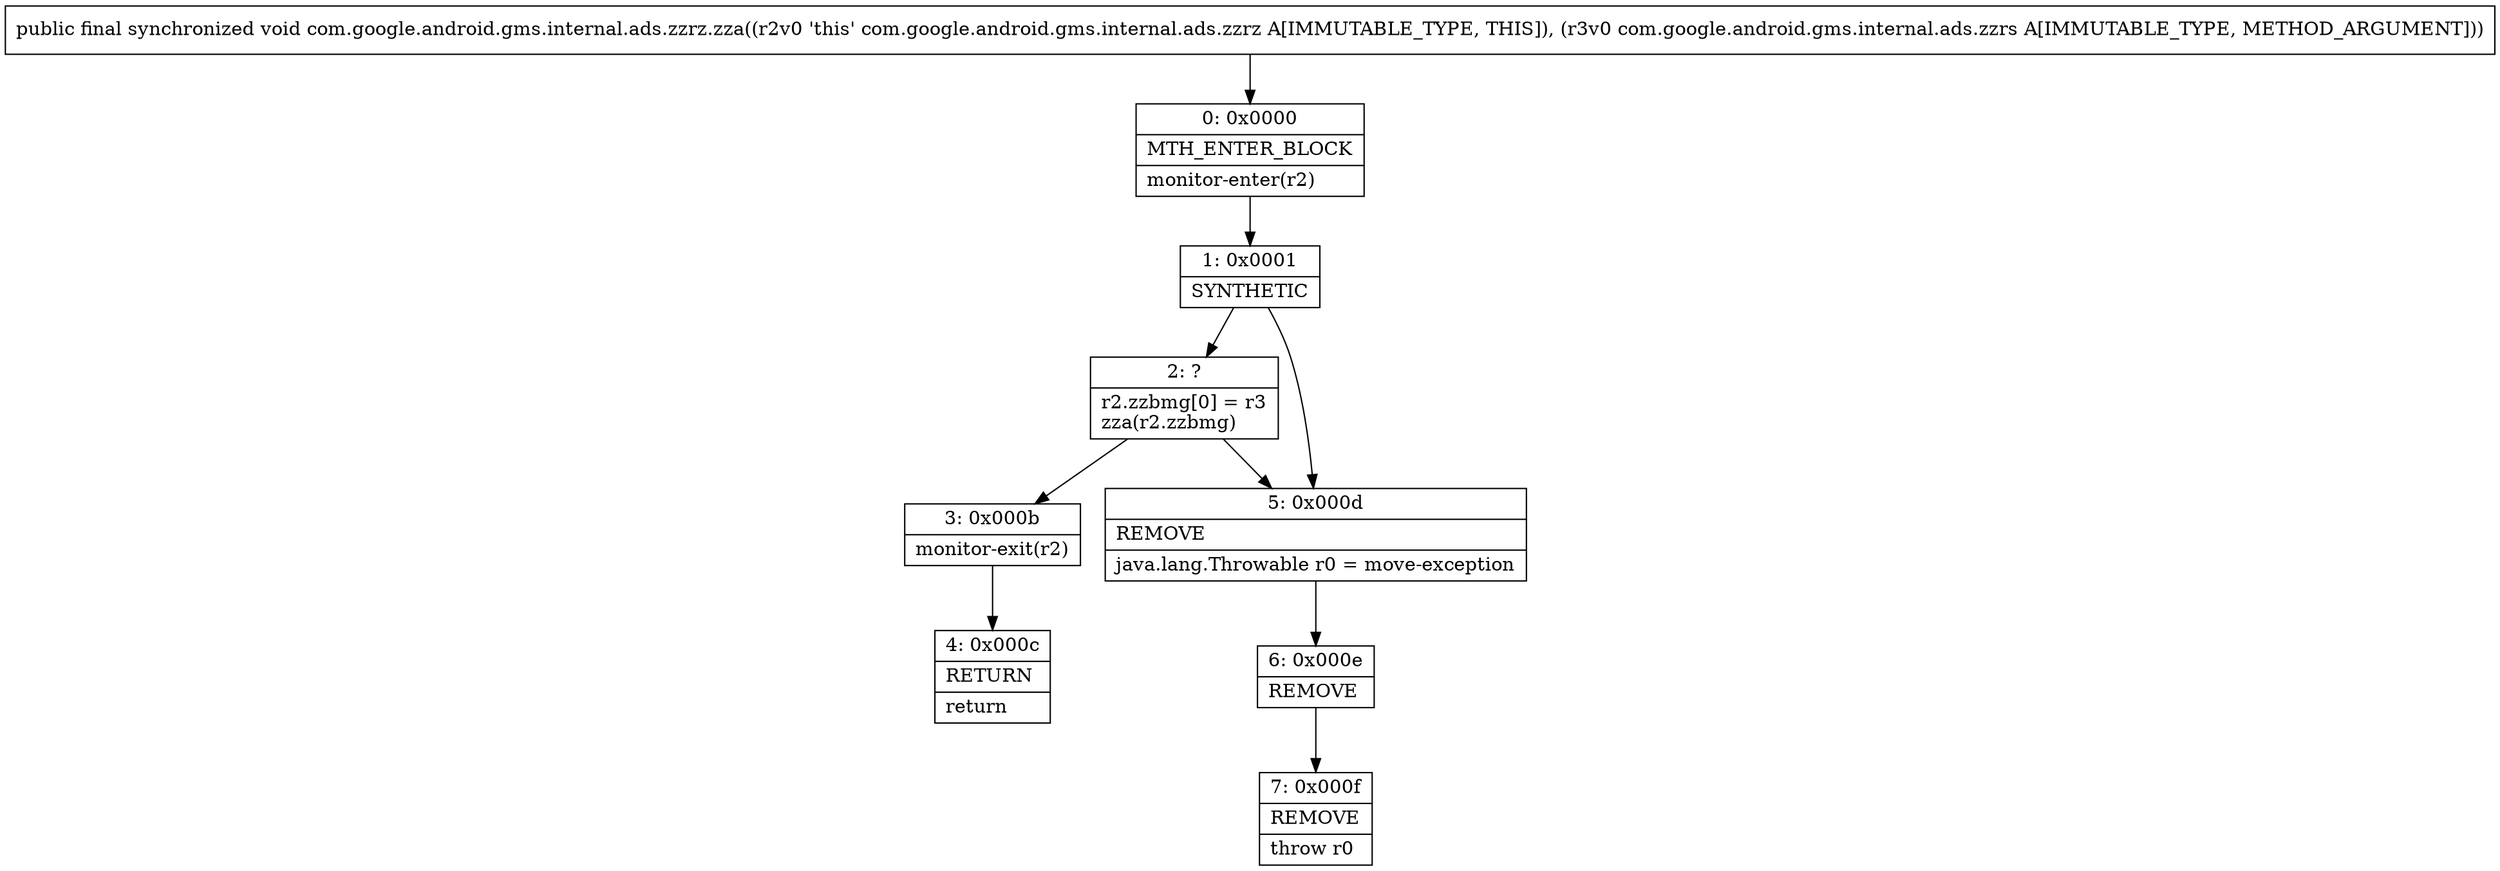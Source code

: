 digraph "CFG forcom.google.android.gms.internal.ads.zzrz.zza(Lcom\/google\/android\/gms\/internal\/ads\/zzrs;)V" {
Node_0 [shape=record,label="{0\:\ 0x0000|MTH_ENTER_BLOCK\l|monitor\-enter(r2)\l}"];
Node_1 [shape=record,label="{1\:\ 0x0001|SYNTHETIC\l}"];
Node_2 [shape=record,label="{2\:\ ?|r2.zzbmg[0] = r3\lzza(r2.zzbmg)\l}"];
Node_3 [shape=record,label="{3\:\ 0x000b|monitor\-exit(r2)\l}"];
Node_4 [shape=record,label="{4\:\ 0x000c|RETURN\l|return\l}"];
Node_5 [shape=record,label="{5\:\ 0x000d|REMOVE\l|java.lang.Throwable r0 = move\-exception\l}"];
Node_6 [shape=record,label="{6\:\ 0x000e|REMOVE\l}"];
Node_7 [shape=record,label="{7\:\ 0x000f|REMOVE\l|throw r0\l}"];
MethodNode[shape=record,label="{public final synchronized void com.google.android.gms.internal.ads.zzrz.zza((r2v0 'this' com.google.android.gms.internal.ads.zzrz A[IMMUTABLE_TYPE, THIS]), (r3v0 com.google.android.gms.internal.ads.zzrs A[IMMUTABLE_TYPE, METHOD_ARGUMENT])) }"];
MethodNode -> Node_0;
Node_0 -> Node_1;
Node_1 -> Node_2;
Node_1 -> Node_5;
Node_2 -> Node_3;
Node_2 -> Node_5;
Node_3 -> Node_4;
Node_5 -> Node_6;
Node_6 -> Node_7;
}

